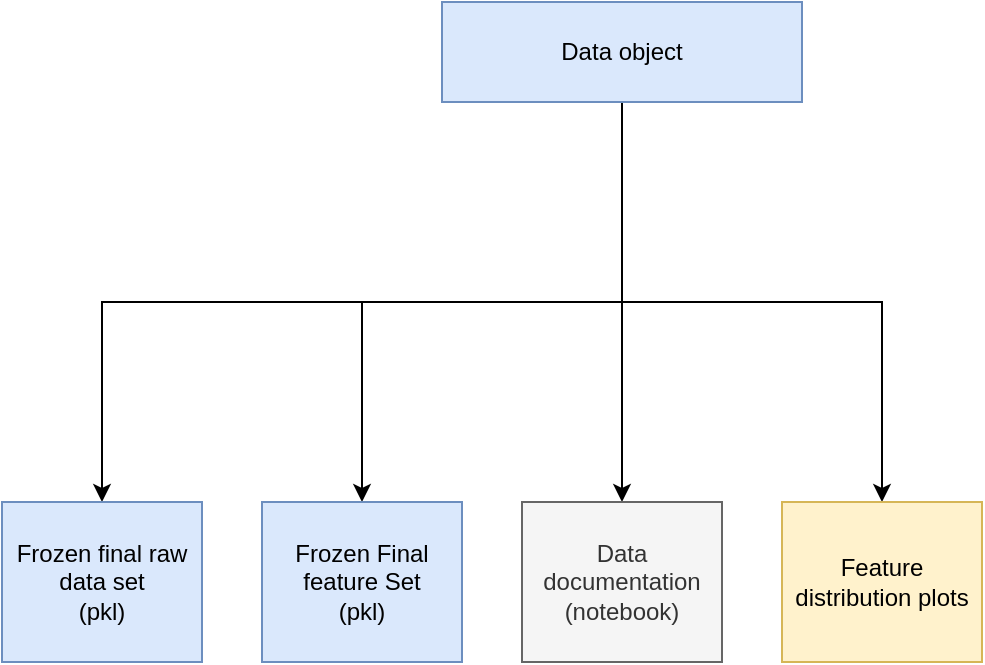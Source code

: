 <mxfile version="13.3.7" type="github">
  <diagram id="sC6lKt8v7rI3tpovk_EK" name="Page-1">
    <mxGraphModel dx="1900" dy="1057" grid="1" gridSize="10" guides="1" tooltips="1" connect="1" arrows="1" fold="1" page="1" pageScale="1" pageWidth="1654" pageHeight="1169" math="0" shadow="0">
      <root>
        <mxCell id="0" />
        <mxCell id="1" parent="0" />
        <mxCell id="EWkVJWGxlFTpa1lQiUUY-5" style="edgeStyle=orthogonalEdgeStyle;rounded=0;orthogonalLoop=1;jettySize=auto;html=1;exitX=0.5;exitY=1;exitDx=0;exitDy=0;entryX=0.5;entryY=0;entryDx=0;entryDy=0;" edge="1" parent="1" source="EWkVJWGxlFTpa1lQiUUY-2" target="EWkVJWGxlFTpa1lQiUUY-3">
          <mxGeometry relative="1" as="geometry" />
        </mxCell>
        <mxCell id="EWkVJWGxlFTpa1lQiUUY-7" style="edgeStyle=orthogonalEdgeStyle;rounded=0;orthogonalLoop=1;jettySize=auto;html=1;exitX=0.5;exitY=1;exitDx=0;exitDy=0;entryX=0.5;entryY=0;entryDx=0;entryDy=0;" edge="1" parent="1" source="EWkVJWGxlFTpa1lQiUUY-2" target="EWkVJWGxlFTpa1lQiUUY-6">
          <mxGeometry relative="1" as="geometry" />
        </mxCell>
        <mxCell id="EWkVJWGxlFTpa1lQiUUY-9" style="edgeStyle=orthogonalEdgeStyle;rounded=0;orthogonalLoop=1;jettySize=auto;html=1;exitX=0.5;exitY=1;exitDx=0;exitDy=0;entryX=0.5;entryY=0;entryDx=0;entryDy=0;" edge="1" parent="1" source="EWkVJWGxlFTpa1lQiUUY-2" target="EWkVJWGxlFTpa1lQiUUY-8">
          <mxGeometry relative="1" as="geometry" />
        </mxCell>
        <mxCell id="EWkVJWGxlFTpa1lQiUUY-11" style="edgeStyle=orthogonalEdgeStyle;rounded=0;orthogonalLoop=1;jettySize=auto;html=1;exitX=0.5;exitY=1;exitDx=0;exitDy=0;entryX=0.5;entryY=0;entryDx=0;entryDy=0;" edge="1" parent="1" source="EWkVJWGxlFTpa1lQiUUY-2" target="EWkVJWGxlFTpa1lQiUUY-10">
          <mxGeometry relative="1" as="geometry" />
        </mxCell>
        <mxCell id="EWkVJWGxlFTpa1lQiUUY-2" value="Data object" style="rounded=0;whiteSpace=wrap;html=1;fillColor=#dae8fc;strokeColor=#6c8ebf;" vertex="1" parent="1">
          <mxGeometry x="330" y="190" width="180" height="50" as="geometry" />
        </mxCell>
        <mxCell id="EWkVJWGxlFTpa1lQiUUY-3" value="Frozen Final feature Set&lt;br&gt;(pkl)" style="rounded=0;whiteSpace=wrap;html=1;fillColor=#dae8fc;strokeColor=#6c8ebf;" vertex="1" parent="1">
          <mxGeometry x="240" y="440" width="100" height="80" as="geometry" />
        </mxCell>
        <mxCell id="EWkVJWGxlFTpa1lQiUUY-6" value="Frozen final raw data set&lt;br&gt;(pkl)" style="rounded=0;whiteSpace=wrap;html=1;fillColor=#dae8fc;strokeColor=#6c8ebf;" vertex="1" parent="1">
          <mxGeometry x="110" y="440" width="100" height="80" as="geometry" />
        </mxCell>
        <mxCell id="EWkVJWGxlFTpa1lQiUUY-8" value="Data documentation&lt;br&gt;(notebook)" style="rounded=0;whiteSpace=wrap;html=1;fillColor=#f5f5f5;strokeColor=#666666;fontColor=#333333;" vertex="1" parent="1">
          <mxGeometry x="370" y="440" width="100" height="80" as="geometry" />
        </mxCell>
        <mxCell id="EWkVJWGxlFTpa1lQiUUY-10" value="Feature distribution plots" style="rounded=0;whiteSpace=wrap;html=1;fillColor=#fff2cc;strokeColor=#d6b656;" vertex="1" parent="1">
          <mxGeometry x="500" y="440" width="100" height="80" as="geometry" />
        </mxCell>
      </root>
    </mxGraphModel>
  </diagram>
</mxfile>
